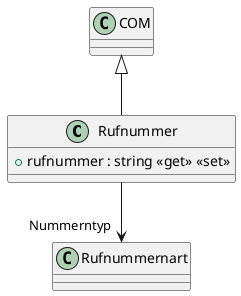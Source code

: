@startuml
class Rufnummer {
    + rufnummer : string <<get>> <<set>>
}
COM <|-- Rufnummer
Rufnummer --> "Nummerntyp" Rufnummernart
@enduml
